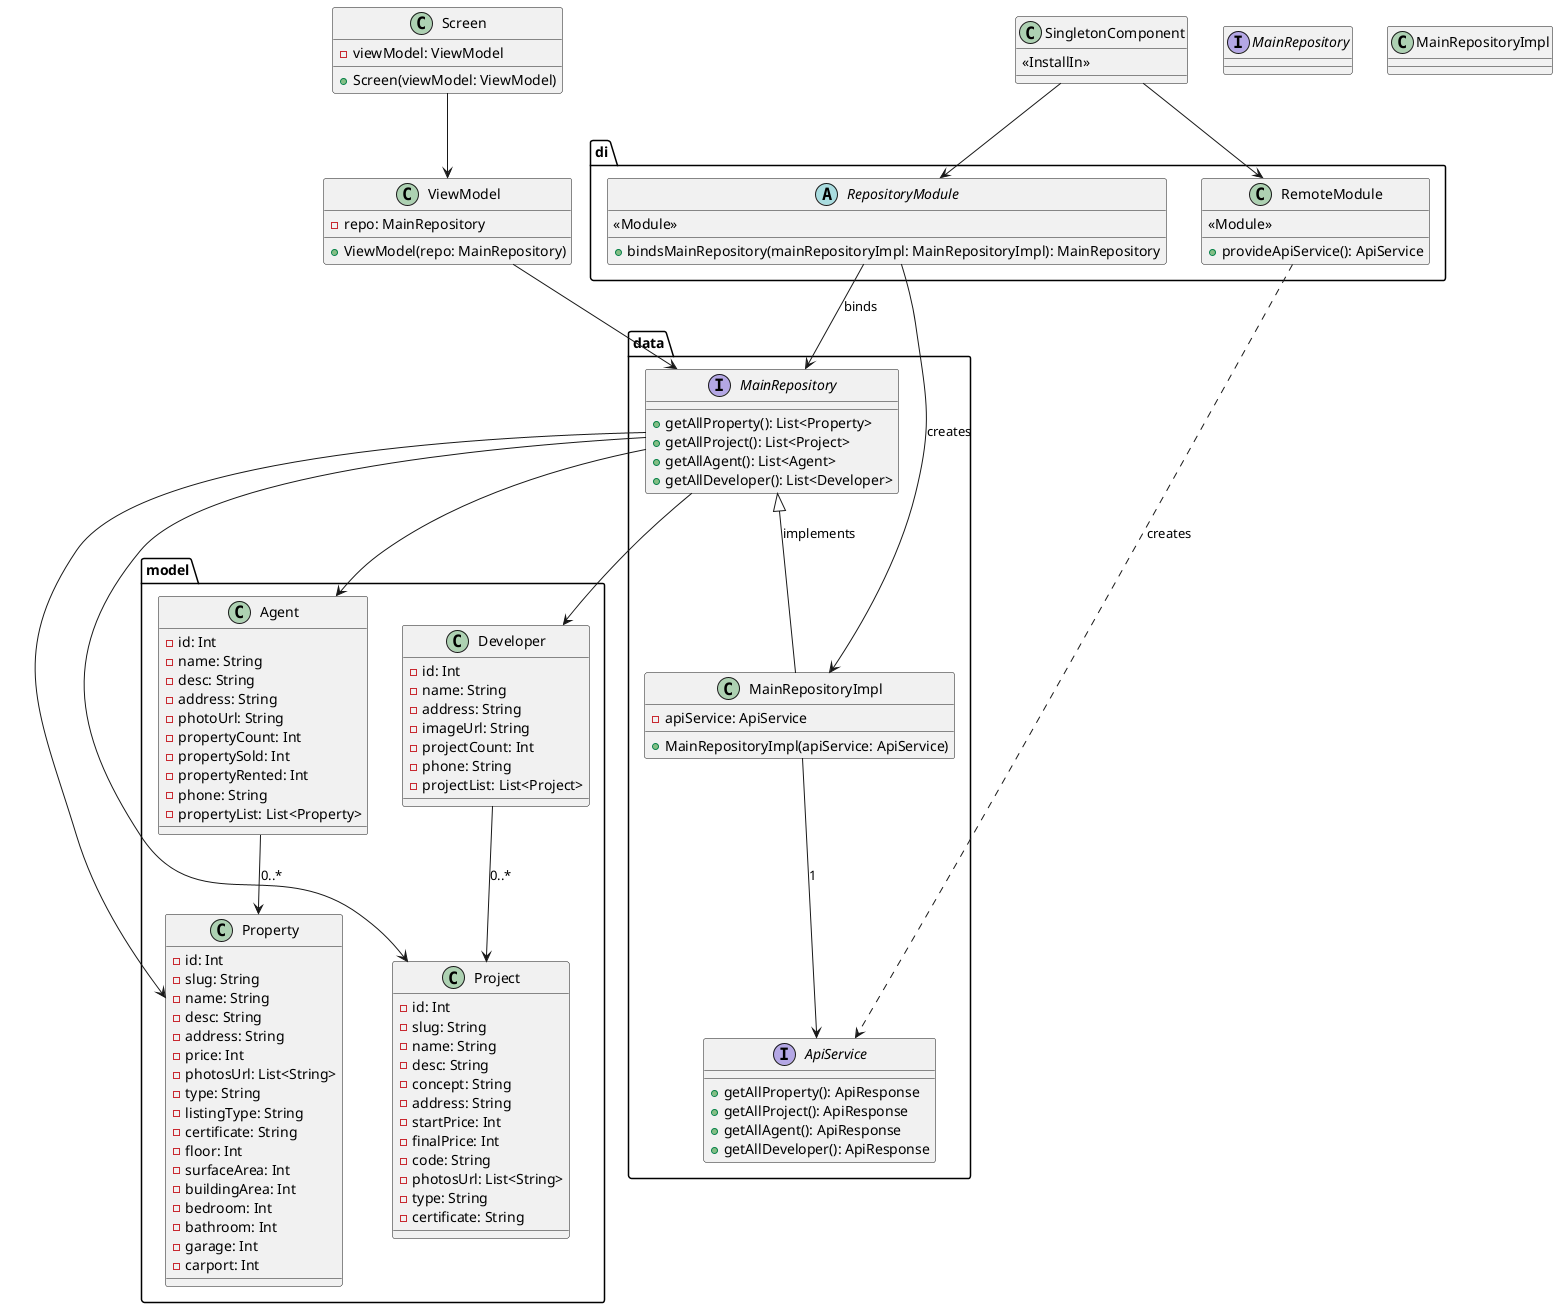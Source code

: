@startuml
'https://plantuml.com/class-diagram

package data {
    interface MainRepository {
     + getAllProperty(): List<Property>
     + getAllProject(): List<Project>
     + getAllAgent(): List<Agent>
     + getAllDeveloper(): List<Developer>
    }

    interface ApiService {
        + getAllProperty(): ApiResponse
        + getAllProject(): ApiResponse
        + getAllAgent(): ApiResponse
        + getAllDeveloper(): ApiResponse
    }

    class MainRepositoryImpl {
        - apiService: ApiService
        + MainRepositoryImpl(apiService: ApiService)
    }
}

class ViewModel {
    - repo: MainRepository
    + ViewModel(repo: MainRepository)
}
class Screen {
    - viewModel: ViewModel
    + Screen(viewModel: ViewModel)
}
package model {
    class Property{
    - id: Int
        - slug: String
        - name: String
        - desc: String
        - address: String
        - price: Int
        - photosUrl: List<String>
        - type: String
        - listingType: String
        - certificate: String
        - floor: Int
        - surfaceArea: Int
        - buildingArea: Int
        - bedroom: Int
        - bathroom: Int
        - garage: Int
        - carport: Int

    }
    class Project {
        - id: Int
        - slug: String
        - name: String
        - desc: String
        - concept: String
        - address: String
        - startPrice: Int
        - finalPrice: Int
        - code: String
        - photosUrl: List<String>
        - type: String
        - certificate: String
    }

    class Agent {
        - id: Int
        - name: String
        - desc: String
        - address: String
        - photoUrl: String
        - propertyCount: Int
        - propertySold: Int
        - propertyRented: Int
        - phone: String
        - propertyList: List<Property>
    }

    class Developer {
        - id: Int
        - name: String
        - address: String
        - imageUrl: String
        - projectCount: Int
        - phone: String
        - projectList: List<Project>
    }
}
package di {
    abstract class RepositoryModule {
        <<Module>>
        + bindsMainRepository(mainRepositoryImpl: MainRepositoryImpl): MainRepository
    }

    class RemoteModule {
        <<Module>>
        + provideApiService(): ApiService
    }
}

class SingletonComponent {
    <<InstallIn>>
}

interface MainRepository {
}

class MainRepositoryImpl {
}

SingletonComponent --> di.RepositoryModule
SingletonComponent --> di.RemoteModule
di.RemoteModule ..> data.ApiService : creates
di.RepositoryModule --> data.MainRepository : binds
di.RepositoryModule --> data.MainRepositoryImpl : creates
data.MainRepository <|-- data.MainRepositoryImpl : implements

model.Agent --> model.Property : 0..*
model.Developer --> model.Project : 0..*
data.MainRepository --> model.Property
data.MainRepository --> model.Project
data.MainRepository --> model.Agent
data.MainRepository --> model.Developer
data.MainRepositoryImpl --> data.ApiService : 1
ViewModel --> data.MainRepository
Screen --> ViewModel


@enduml